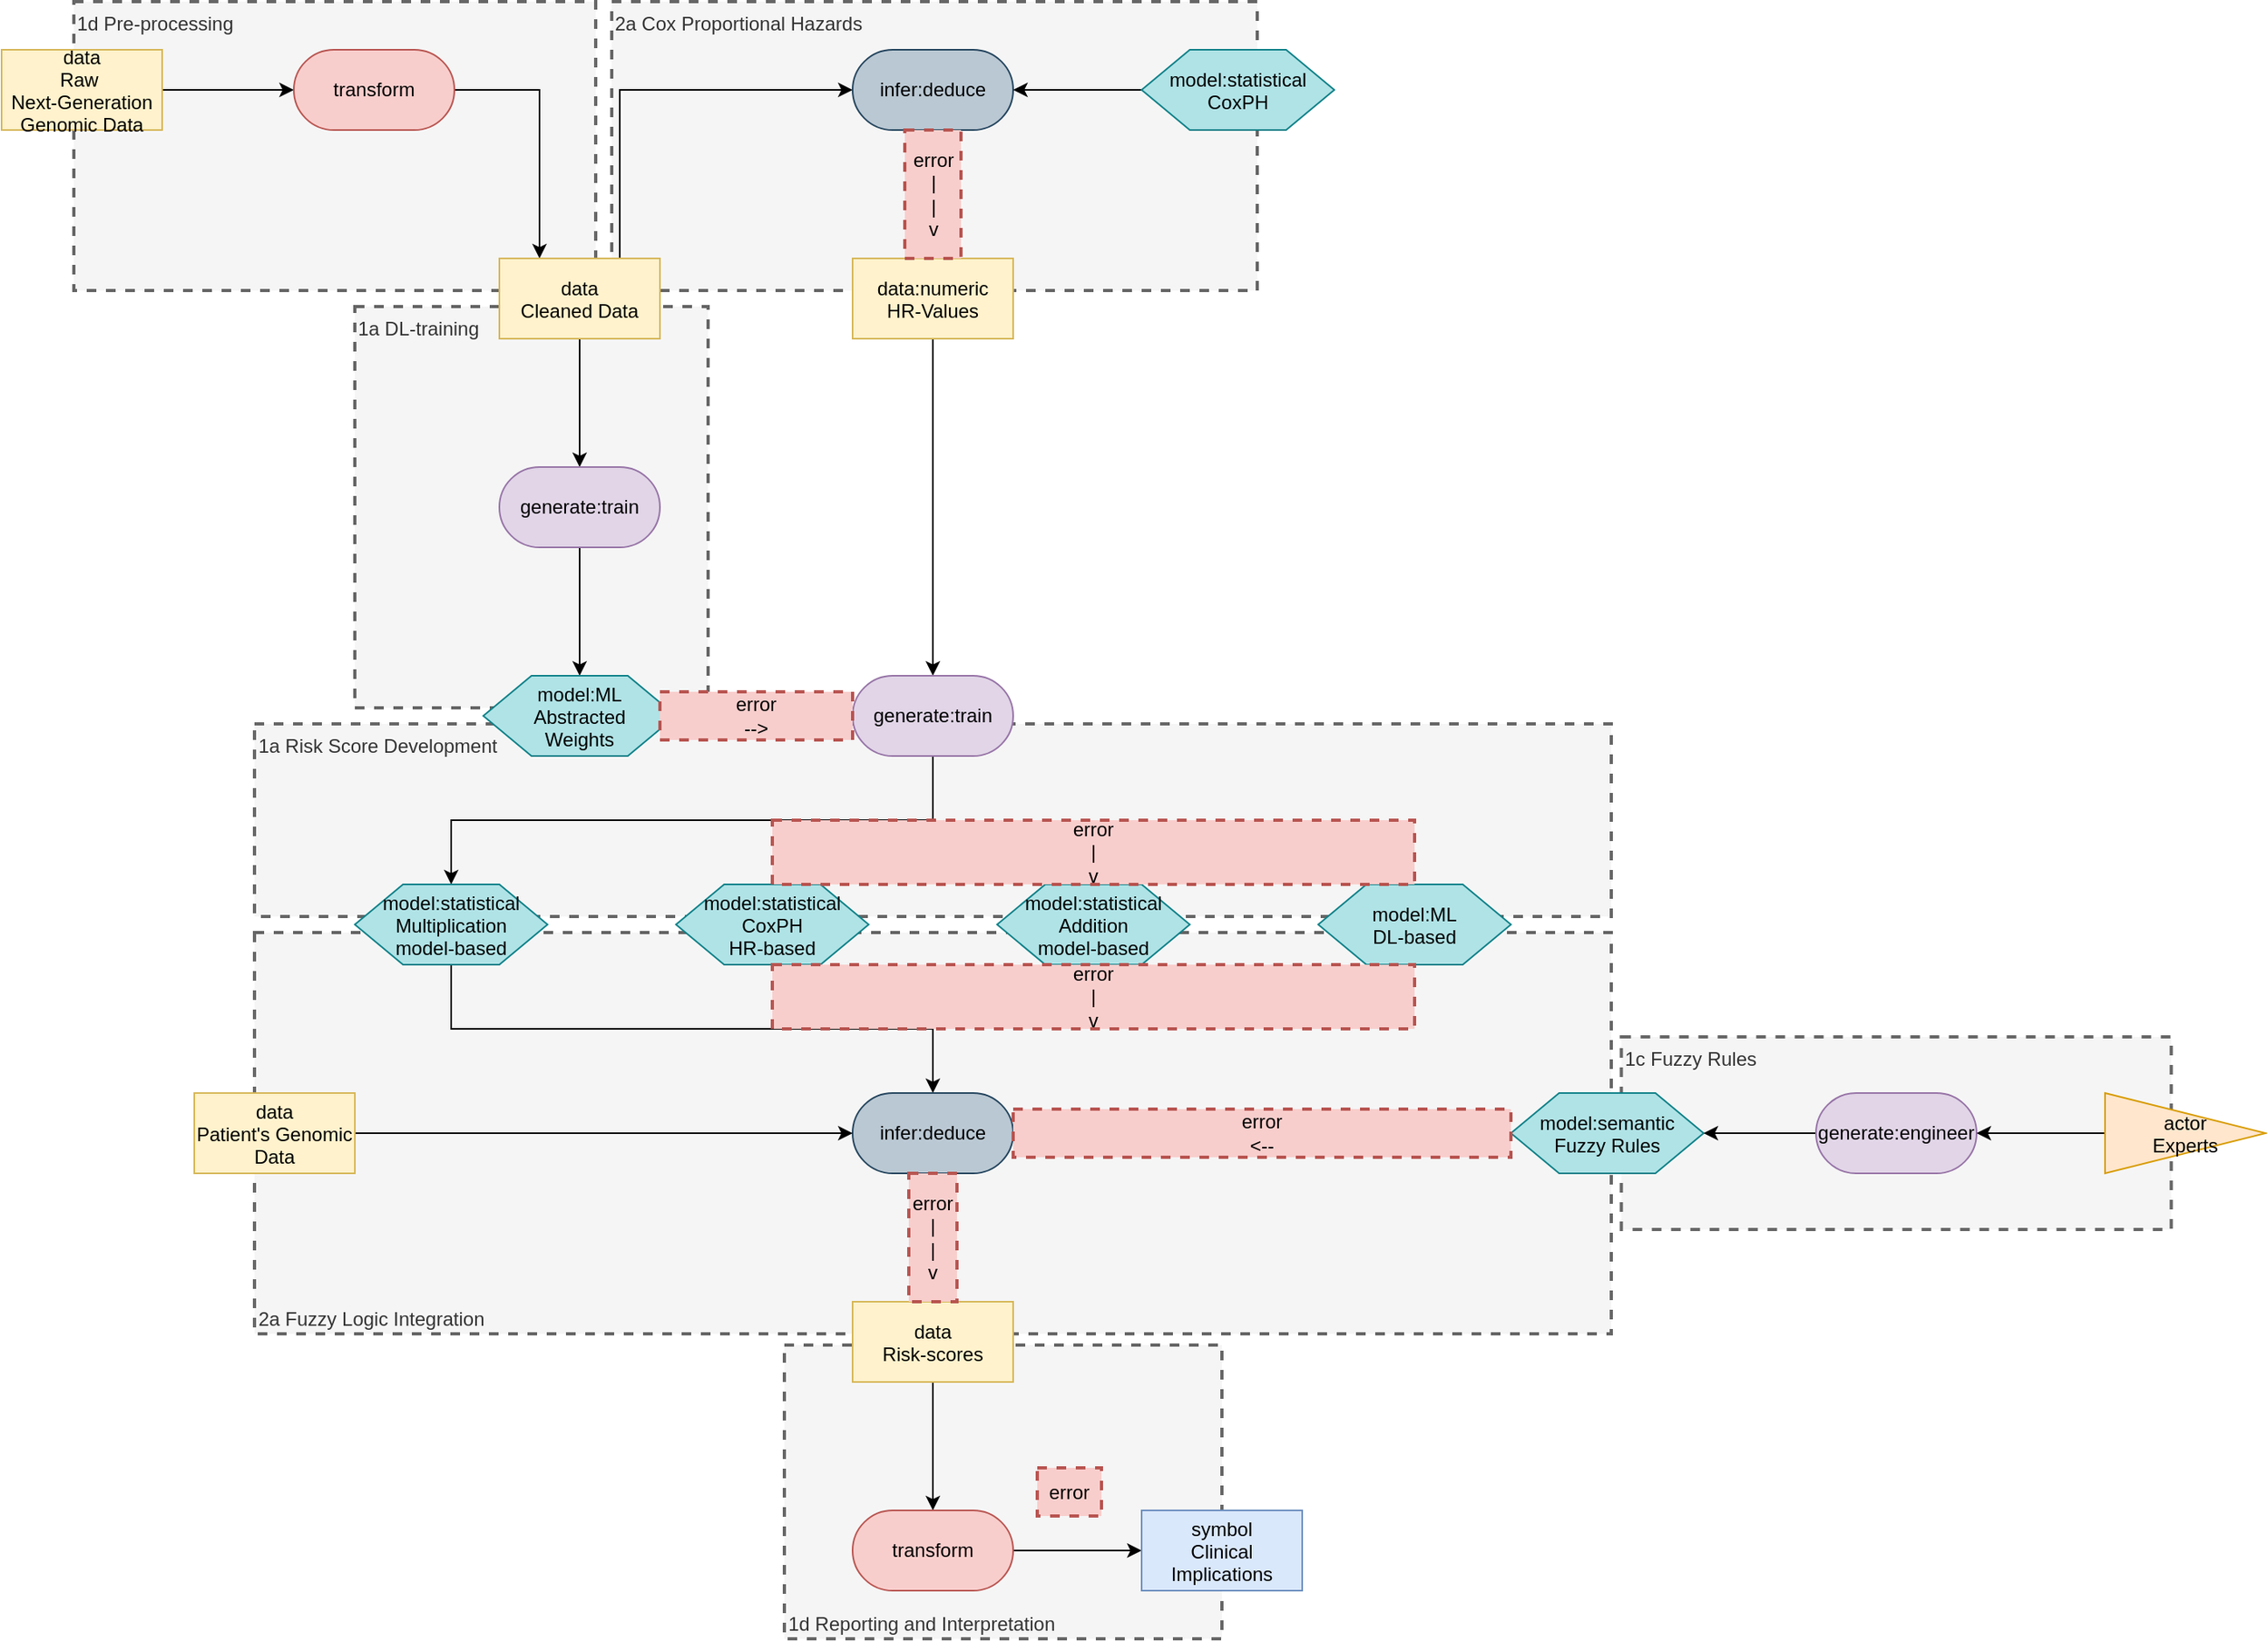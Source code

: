 <mxfile version="27.1.5" pages="2">
  <diagram name="Page-1" id="kZbkJSmVtyUM7UVVc8-C">
    <mxGraphModel dx="2777" dy="1842" grid="1" gridSize="10" guides="1" tooltips="1" connect="1" arrows="1" fold="1" page="1" pageScale="1" pageWidth="1654" pageHeight="1169" math="0" shadow="0">
      <root>
        <mxCell id="0" />
        <mxCell id="1" parent="0" />
        <mxCell id="-Ie7jToLpXOAUQVlz_J3-22" value="1d Reporting and Interpretation" style="text;html=1;align=left;verticalAlign=bottom;whiteSpace=wrap;rounded=0;dashed=1;fillColor=#f5f5f5;fontColor=#333333;strokeColor=#666666;strokeWidth=2;" parent="1" name="text" vertex="1">
          <mxGeometry x="-1044.5" y="-258" width="272.5" height="183" as="geometry" />
        </mxCell>
        <mxCell id="-Ie7jToLpXOAUQVlz_J3-21" value="1c Fuzzy Rules" style="text;html=1;align=left;verticalAlign=top;whiteSpace=wrap;rounded=0;dashed=1;fillColor=#f5f5f5;fontColor=#333333;strokeColor=#666666;strokeWidth=2;" parent="1" name="text" vertex="1">
          <mxGeometry x="-523.25" y="-450" width="342.5" height="120" as="geometry" />
        </mxCell>
        <mxCell id="-Ie7jToLpXOAUQVlz_J3-20" value="2a Fuzzy Logic Integration" style="text;html=1;align=left;verticalAlign=bottom;whiteSpace=wrap;rounded=0;dashed=1;fillColor=#f5f5f5;fontColor=#333333;strokeColor=#666666;strokeWidth=2;" parent="1" name="text" vertex="1">
          <mxGeometry x="-1374.5" y="-515" width="845" height="250" as="geometry" />
        </mxCell>
        <mxCell id="-Ie7jToLpXOAUQVlz_J3-19" value="1a Risk Score Development" style="text;html=1;align=left;verticalAlign=top;whiteSpace=wrap;rounded=0;dashed=1;fillColor=#f5f5f5;fontColor=#333333;strokeColor=#666666;strokeWidth=2;" parent="1" name="text" vertex="1">
          <mxGeometry x="-1374.5" y="-645" width="845" height="120" as="geometry" />
        </mxCell>
        <mxCell id="-Ie7jToLpXOAUQVlz_J3-6" value="1a DL-training" style="text;html=1;align=left;verticalAlign=top;whiteSpace=wrap;rounded=0;dashed=1;fillColor=#f5f5f5;fontColor=#333333;strokeColor=#666666;strokeWidth=2;" parent="1" name="text" vertex="1">
          <mxGeometry x="-1312" y="-905" width="220" height="250" as="geometry" />
        </mxCell>
        <mxCell id="-Ie7jToLpXOAUQVlz_J3-4" value="2a Cox Proportional Hazards" style="text;html=1;align=left;verticalAlign=top;whiteSpace=wrap;rounded=0;dashed=1;fillColor=#f5f5f5;fontColor=#333333;strokeColor=#666666;strokeWidth=2;" parent="1" name="text" vertex="1">
          <mxGeometry x="-1152" y="-1095" width="402" height="180" as="geometry" />
        </mxCell>
        <mxCell id="-Ie7jToLpXOAUQVlz_J3-1" value="1d Pre-processing" style="text;html=1;align=left;verticalAlign=top;whiteSpace=wrap;rounded=0;dashed=1;fillColor=#f5f5f5;fontColor=#333333;strokeColor=#666666;strokeWidth=2;" parent="1" name="text" vertex="1">
          <mxGeometry x="-1487" y="-1095" width="325" height="180" as="geometry" />
        </mxCell>
        <mxCell id="WEB-YRFAWU7NIcEx4cvq-3" style="edgeStyle=orthogonalEdgeStyle;rounded=0;orthogonalLoop=1;jettySize=auto;html=1;exitX=1;exitY=0.5;exitDx=0;exitDy=0;entryX=0;entryY=0.5;entryDx=0;entryDy=0;" parent="1" source="WEB-YRFAWU7NIcEx4cvq-1" target="WEB-YRFAWU7NIcEx4cvq-2" edge="1">
          <mxGeometry relative="1" as="geometry" />
        </mxCell>
        <mxCell id="WEB-YRFAWU7NIcEx4cvq-1" value="data&#xa;Raw &#xa;Next-Generation&#xa;Genomic Data" style="rectangle;fillColor=#fff2cc;strokeColor=#d6b656;" parent="1" name="data" vertex="1">
          <mxGeometry x="-1532" y="-1065" width="100" height="50" as="geometry" />
        </mxCell>
        <mxCell id="-Ie7jToLpXOAUQVlz_J3-11" style="edgeStyle=orthogonalEdgeStyle;rounded=0;orthogonalLoop=1;jettySize=auto;html=1;exitX=1;exitY=0.5;exitDx=0;exitDy=0;entryX=0.25;entryY=0;entryDx=0;entryDy=0;" parent="1" source="WEB-YRFAWU7NIcEx4cvq-2" target="WEB-YRFAWU7NIcEx4cvq-4" edge="1">
          <mxGeometry relative="1" as="geometry" />
        </mxCell>
        <mxCell id="WEB-YRFAWU7NIcEx4cvq-2" value="transform" style="rounded=1;whiteSpace=wrap;html=1;arcSize=50;fillColor=#f8cecc;strokeColor=#b85450;" parent="1" name="transform" vertex="1">
          <mxGeometry x="-1350" y="-1065" width="100" height="50" as="geometry" />
        </mxCell>
        <mxCell id="-Ie7jToLpXOAUQVlz_J3-8" style="edgeStyle=orthogonalEdgeStyle;rounded=0;orthogonalLoop=1;jettySize=auto;html=1;exitX=0.5;exitY=1;exitDx=0;exitDy=0;entryX=0.5;entryY=0;entryDx=0;entryDy=0;" parent="1" source="WEB-YRFAWU7NIcEx4cvq-4" target="WEB-YRFAWU7NIcEx4cvq-14" edge="1">
          <mxGeometry relative="1" as="geometry" />
        </mxCell>
        <mxCell id="-Ie7jToLpXOAUQVlz_J3-15" style="edgeStyle=orthogonalEdgeStyle;rounded=0;orthogonalLoop=1;jettySize=auto;html=1;exitX=0.75;exitY=0;exitDx=0;exitDy=0;entryX=0;entryY=0.5;entryDx=0;entryDy=0;" parent="1" source="WEB-YRFAWU7NIcEx4cvq-4" target="WEB-YRFAWU7NIcEx4cvq-6" edge="1">
          <mxGeometry relative="1" as="geometry" />
        </mxCell>
        <mxCell id="WEB-YRFAWU7NIcEx4cvq-4" value="data&#xa;Cleaned Data" style="rectangle;fillColor=#fff2cc;strokeColor=#d6b656;" parent="1" name="data" vertex="1">
          <mxGeometry x="-1222" y="-935" width="100" height="50" as="geometry" />
        </mxCell>
        <mxCell id="WEB-YRFAWU7NIcEx4cvq-6" value="infer:deduce" style="rounded=1;whiteSpace=wrap;html=1;arcSize=50;fillColor=#bac8d3;strokeColor=#23445d;" parent="1" name="infer:deduce" vertex="1">
          <mxGeometry x="-1002" y="-1065" width="100" height="50" as="geometry" />
        </mxCell>
        <mxCell id="WEB-YRFAWU7NIcEx4cvq-10" style="edgeStyle=orthogonalEdgeStyle;rounded=0;orthogonalLoop=1;jettySize=auto;html=1;exitX=0;exitY=0.5;exitDx=0;exitDy=0;entryX=1;entryY=0.5;entryDx=0;entryDy=0;" parent="1" source="WEB-YRFAWU7NIcEx4cvq-9" target="WEB-YRFAWU7NIcEx4cvq-6" edge="1">
          <mxGeometry relative="1" as="geometry" />
        </mxCell>
        <mxCell id="WEB-YRFAWU7NIcEx4cvq-9" value="model:statistical&#xa;CoxPH" style="shape=hexagon;perimeter=hexagonPerimeter2;fillColor=#b0e3e6;strokeColor=#0e8088;" parent="1" name="model" vertex="1">
          <mxGeometry x="-822" y="-1065" width="120" height="50" as="geometry" />
        </mxCell>
        <mxCell id="WEB-YRFAWU7NIcEx4cvq-19" style="edgeStyle=orthogonalEdgeStyle;rounded=0;orthogonalLoop=1;jettySize=auto;html=1;exitX=0.5;exitY=1;exitDx=0;exitDy=0;entryX=0.5;entryY=0;entryDx=0;entryDy=0;" parent="1" source="WEB-YRFAWU7NIcEx4cvq-11" target="WEB-YRFAWU7NIcEx4cvq-18" edge="1">
          <mxGeometry relative="1" as="geometry" />
        </mxCell>
        <mxCell id="WEB-YRFAWU7NIcEx4cvq-11" value="data:numeric&#xa;HR-Values" style="rectangle;fillColor=#fff2cc;strokeColor=#d6b656;" parent="1" name="data" vertex="1">
          <mxGeometry x="-1002" y="-935" width="100" height="50" as="geometry" />
        </mxCell>
        <mxCell id="WEB-YRFAWU7NIcEx4cvq-13" value="&lt;div&gt;error&lt;/div&gt;&lt;div&gt;|&lt;/div&gt;&lt;div&gt;|&lt;/div&gt;&lt;div&gt;v&lt;/div&gt;" style="text;html=1;align=center;verticalAlign=middle;whiteSpace=wrap;rounded=0;dashed=1;fillColor=#f8cecc;strokeColor=#b85450;strokeWidth=2;" parent="1" name="text" vertex="1">
          <mxGeometry x="-969.5" y="-1015" width="35" height="80" as="geometry" />
        </mxCell>
        <mxCell id="-Ie7jToLpXOAUQVlz_J3-13" style="edgeStyle=orthogonalEdgeStyle;rounded=0;orthogonalLoop=1;jettySize=auto;html=1;exitX=0.5;exitY=1;exitDx=0;exitDy=0;entryX=0.5;entryY=0;entryDx=0;entryDy=0;" parent="1" source="WEB-YRFAWU7NIcEx4cvq-14" target="WEB-YRFAWU7NIcEx4cvq-16" edge="1">
          <mxGeometry relative="1" as="geometry" />
        </mxCell>
        <mxCell id="WEB-YRFAWU7NIcEx4cvq-14" value="generate:train" style="rounded=1;whiteSpace=wrap;html=1;arcSize=50;fillColor=#e1d5e7;strokeColor=#9673a6;" parent="1" name="generate:train" vertex="1">
          <mxGeometry x="-1222" y="-805" width="100" height="50" as="geometry" />
        </mxCell>
        <mxCell id="WEB-YRFAWU7NIcEx4cvq-16" value="model:ML&#xa;Abstracted&#xa;Weights" style="shape=hexagon;perimeter=hexagonPerimeter2;fillColor=#b0e3e6;strokeColor=#0e8088;" parent="1" name="model" vertex="1">
          <mxGeometry x="-1232" y="-675" width="120" height="50" as="geometry" />
        </mxCell>
        <mxCell id="-Ie7jToLpXOAUQVlz_J3-17" style="edgeStyle=orthogonalEdgeStyle;rounded=0;orthogonalLoop=1;jettySize=auto;html=1;exitX=0.5;exitY=1;exitDx=0;exitDy=0;entryX=0.5;entryY=0;entryDx=0;entryDy=0;" parent="1" source="WEB-YRFAWU7NIcEx4cvq-18" target="WEB-YRFAWU7NIcEx4cvq-23" edge="1">
          <mxGeometry relative="1" as="geometry" />
        </mxCell>
        <mxCell id="WEB-YRFAWU7NIcEx4cvq-18" value="generate:train" style="rounded=1;whiteSpace=wrap;html=1;arcSize=50;fillColor=#e1d5e7;strokeColor=#9673a6;" parent="1" name="generate:train" vertex="1">
          <mxGeometry x="-1002" y="-675" width="100" height="50" as="geometry" />
        </mxCell>
        <mxCell id="WEB-YRFAWU7NIcEx4cvq-21" value="&lt;div&gt;error&lt;/div&gt;&lt;div&gt;--&amp;gt;&lt;/div&gt;" style="text;html=1;align=center;verticalAlign=middle;whiteSpace=wrap;rounded=0;dashed=1;fillColor=#f8cecc;strokeColor=#b85450;strokeWidth=2;" parent="1" name="text" vertex="1">
          <mxGeometry x="-1122" y="-665" width="120" height="30" as="geometry" />
        </mxCell>
        <mxCell id="WEB-YRFAWU7NIcEx4cvq-22" value="model:ML&#xa;DL-based" style="shape=hexagon;perimeter=hexagonPerimeter2;fillColor=#b0e3e6;strokeColor=#0e8088;" parent="1" name="model" vertex="1">
          <mxGeometry x="-712" y="-545" width="120" height="50" as="geometry" />
        </mxCell>
        <mxCell id="WEB-YRFAWU7NIcEx4cvq-30" style="edgeStyle=orthogonalEdgeStyle;rounded=0;orthogonalLoop=1;jettySize=auto;html=1;exitX=0.5;exitY=1;exitDx=0;exitDy=0;entryX=0.5;entryY=0;entryDx=0;entryDy=0;" parent="1" source="WEB-YRFAWU7NIcEx4cvq-23" target="WEB-YRFAWU7NIcEx4cvq-29" edge="1">
          <mxGeometry relative="1" as="geometry" />
        </mxCell>
        <mxCell id="WEB-YRFAWU7NIcEx4cvq-23" value="model:statistical&#xa;Multiplication&#xa;model-based" style="shape=hexagon;perimeter=hexagonPerimeter2;fillColor=#b0e3e6;strokeColor=#0e8088;" parent="1" name="model" vertex="1">
          <mxGeometry x="-1312" y="-545" width="120" height="50" as="geometry" />
        </mxCell>
        <mxCell id="WEB-YRFAWU7NIcEx4cvq-24" value="model:statistical&#xa;CoxPH&#xa;HR-based" style="shape=hexagon;perimeter=hexagonPerimeter2;fillColor=#b0e3e6;strokeColor=#0e8088;" parent="1" name="model" vertex="1">
          <mxGeometry x="-1112" y="-545" width="120" height="50" as="geometry" />
        </mxCell>
        <mxCell id="WEB-YRFAWU7NIcEx4cvq-25" value="model:statistical&#xa;Addition&#xa;model-based" style="shape=hexagon;perimeter=hexagonPerimeter2;fillColor=#b0e3e6;strokeColor=#0e8088;" parent="1" name="model" vertex="1">
          <mxGeometry x="-912" y="-545" width="120" height="50" as="geometry" />
        </mxCell>
        <mxCell id="WEB-YRFAWU7NIcEx4cvq-28" value="&lt;div&gt;error&lt;/div&gt;&lt;div&gt;|&lt;/div&gt;&lt;div&gt;v&lt;/div&gt;" style="text;html=1;align=center;verticalAlign=middle;whiteSpace=wrap;rounded=0;dashed=1;fillColor=#f8cecc;strokeColor=#b85450;strokeWidth=2;" parent="1" name="text" vertex="1">
          <mxGeometry x="-1052" y="-585" width="400" height="40" as="geometry" />
        </mxCell>
        <mxCell id="WEB-YRFAWU7NIcEx4cvq-29" value="infer:deduce" style="rounded=1;whiteSpace=wrap;html=1;arcSize=50;fillColor=#bac8d3;strokeColor=#23445d;" parent="1" name="infer:deduce" vertex="1">
          <mxGeometry x="-1002" y="-415" width="100" height="50" as="geometry" />
        </mxCell>
        <mxCell id="WEB-YRFAWU7NIcEx4cvq-31" value="&lt;div&gt;error&lt;/div&gt;&lt;div&gt;|&lt;/div&gt;&lt;div&gt;v&lt;/div&gt;" style="text;html=1;align=center;verticalAlign=middle;whiteSpace=wrap;rounded=0;dashed=1;fillColor=#f8cecc;strokeColor=#b85450;strokeWidth=2;" parent="1" name="text" vertex="1">
          <mxGeometry x="-1052" y="-495" width="400" height="40" as="geometry" />
        </mxCell>
        <mxCell id="WEB-YRFAWU7NIcEx4cvq-33" style="edgeStyle=orthogonalEdgeStyle;rounded=0;orthogonalLoop=1;jettySize=auto;html=1;entryX=0;entryY=0.5;entryDx=0;entryDy=0;" parent="1" source="WEB-YRFAWU7NIcEx4cvq-32" target="WEB-YRFAWU7NIcEx4cvq-29" edge="1">
          <mxGeometry relative="1" as="geometry" />
        </mxCell>
        <mxCell id="WEB-YRFAWU7NIcEx4cvq-32" value="data&#xa;Patient&#39;s Genomic&#xa;Data" style="rectangle;fillColor=#fff2cc;strokeColor=#d6b656;" parent="1" name="data" vertex="1">
          <mxGeometry x="-1412" y="-415" width="100" height="50" as="geometry" />
        </mxCell>
        <mxCell id="WEB-YRFAWU7NIcEx4cvq-34" value="model:semantic&#xa;Fuzzy Rules" style="shape=hexagon;perimeter=hexagonPerimeter2;fillColor=#b0e3e6;strokeColor=#0e8088;" parent="1" name="model" vertex="1">
          <mxGeometry x="-592" y="-415" width="120" height="50" as="geometry" />
        </mxCell>
        <mxCell id="WEB-YRFAWU7NIcEx4cvq-36" value="&lt;div&gt;error&lt;/div&gt;&lt;div&gt;&amp;lt;--&lt;/div&gt;" style="text;html=1;align=center;verticalAlign=middle;whiteSpace=wrap;rounded=0;dashed=1;fillColor=#f8cecc;strokeColor=#b85450;strokeWidth=2;" parent="1" name="text" vertex="1">
          <mxGeometry x="-902" y="-405" width="310" height="30" as="geometry" />
        </mxCell>
        <mxCell id="WEB-YRFAWU7NIcEx4cvq-38" value="" style="edgeStyle=orthogonalEdgeStyle;rounded=0;orthogonalLoop=1;jettySize=auto;html=1;" parent="1" source="WEB-YRFAWU7NIcEx4cvq-37" target="WEB-YRFAWU7NIcEx4cvq-34" edge="1">
          <mxGeometry relative="1" as="geometry" />
        </mxCell>
        <mxCell id="WEB-YRFAWU7NIcEx4cvq-37" value="generate:engineer" style="rounded=1;whiteSpace=wrap;html=1;arcSize=50;fillColor=#e1d5e7;strokeColor=#9673a6;" parent="1" name="generate:engineer" vertex="1">
          <mxGeometry x="-402" y="-415" width="100" height="50" as="geometry" />
        </mxCell>
        <mxCell id="WEB-YRFAWU7NIcEx4cvq-40" style="edgeStyle=orthogonalEdgeStyle;rounded=0;orthogonalLoop=1;jettySize=auto;html=1;exitX=0;exitY=0.5;exitDx=0;exitDy=0;entryX=1;entryY=0.5;entryDx=0;entryDy=0;" parent="1" source="WEB-YRFAWU7NIcEx4cvq-39" target="WEB-YRFAWU7NIcEx4cvq-37" edge="1">
          <mxGeometry relative="1" as="geometry" />
        </mxCell>
        <mxCell id="WEB-YRFAWU7NIcEx4cvq-39" value="actor&#xa;Experts" style="triangle;fillColor=#ffe6cc;strokeColor=#d79b00;" parent="1" name="actor" vertex="1">
          <mxGeometry x="-222" y="-415" width="100" height="50" as="geometry" />
        </mxCell>
        <mxCell id="-Ie7jToLpXOAUQVlz_J3-23" style="edgeStyle=orthogonalEdgeStyle;rounded=0;orthogonalLoop=1;jettySize=auto;html=1;exitX=0.5;exitY=1;exitDx=0;exitDy=0;entryX=0.5;entryY=0;entryDx=0;entryDy=0;" parent="1" source="WEB-YRFAWU7NIcEx4cvq-41" target="WEB-YRFAWU7NIcEx4cvq-44" edge="1">
          <mxGeometry relative="1" as="geometry" />
        </mxCell>
        <mxCell id="WEB-YRFAWU7NIcEx4cvq-41" value="data&#xa;Risk-scores" style="rectangle;fillColor=#fff2cc;strokeColor=#d6b656;" parent="1" name="data" vertex="1" tooltip="⚠️ Node not part of any valid pattern.">
          <mxGeometry x="-1002" y="-285" width="100" height="50" as="geometry" />
        </mxCell>
        <mxCell id="WEB-YRFAWU7NIcEx4cvq-43" value="&lt;div&gt;error&lt;/div&gt;&lt;div&gt;|&lt;/div&gt;&lt;div&gt;|&lt;/div&gt;&lt;div&gt;v&lt;/div&gt;" style="text;html=1;align=center;verticalAlign=middle;whiteSpace=wrap;rounded=0;dashed=1;fillColor=#f8cecc;strokeColor=#b85450;strokeWidth=2;" parent="1" name="text" vertex="1">
          <mxGeometry x="-967" y="-365" width="30" height="80" as="geometry" />
        </mxCell>
        <mxCell id="WEB-YRFAWU7NIcEx4cvq-47" style="edgeStyle=orthogonalEdgeStyle;rounded=0;orthogonalLoop=1;jettySize=auto;html=1;exitX=1;exitY=0.5;exitDx=0;exitDy=0;entryX=0;entryY=0.5;entryDx=0;entryDy=0;" parent="1" source="WEB-YRFAWU7NIcEx4cvq-44" target="WEB-YRFAWU7NIcEx4cvq-46" edge="1">
          <mxGeometry relative="1" as="geometry" />
        </mxCell>
        <mxCell id="WEB-YRFAWU7NIcEx4cvq-44" value="transform" style="rounded=1;whiteSpace=wrap;html=1;arcSize=50;fillColor=#f8cecc;strokeColor=#b85450;" parent="1" name="transform" vertex="1" tooltip="⚠️ Node not part of any valid pattern.">
          <mxGeometry x="-1002" y="-155" width="100" height="50" as="geometry" />
        </mxCell>
        <mxCell id="WEB-YRFAWU7NIcEx4cvq-46" value="symbol&#xa;Clinical&#xa;Implications" style="rectangle;fillColor=#dae8fc;strokeColor=#6c8ebf;" parent="1" name="symbol" vertex="1" tooltip="⚠️ Node not part of any valid pattern.">
          <mxGeometry x="-822" y="-155" width="100" height="50" as="geometry" />
        </mxCell>
        <mxCell id="WEB-YRFAWU7NIcEx4cvq-48" value="error" style="text;html=1;align=center;verticalAlign=middle;whiteSpace=wrap;rounded=0;dashed=1;fillColor=#f8cecc;strokeColor=#b85450;strokeWidth=2;" parent="1" name="text" vertex="1">
          <mxGeometry x="-887" y="-181.5" width="40" height="30" as="geometry" />
        </mxCell>
      </root>
    </mxGraphModel>
  </diagram>
  <diagram id="VyHs859PfH9tEIZQRCBm" name="Page-2">
    <mxGraphModel dx="4605" dy="1587" grid="1" gridSize="10" guides="1" tooltips="1" connect="1" arrows="1" fold="1" page="1" pageScale="1" pageWidth="1654" pageHeight="1169" math="0" shadow="0">
      <root>
        <mxCell id="0" />
        <mxCell id="1" parent="0" />
        <mxCell id="S5YxyzSxN2zKThiT_8id-1" value="1c Fuzzy Rules" style="text;html=1;align=left;verticalAlign=top;whiteSpace=wrap;rounded=0;dashed=1;fillColor=#ffe6cc;strokeColor=#d79b00;strokeWidth=2;" name="text" vertex="1" parent="1">
          <mxGeometry x="-527" y="723.25" width="350" height="117.5" as="geometry" />
        </mxCell>
        <mxCell id="S5YxyzSxN2zKThiT_8id-2" value="1d Reporting and Interpretation" style="text;html=1;align=left;verticalAlign=bottom;whiteSpace=wrap;rounded=0;dashed=1;fillColor=#d5e8d4;strokeColor=#82b366;strokeWidth=2;" name="text" vertex="1" parent="1">
          <mxGeometry x="-1057" y="917" width="260" height="180" as="geometry" />
        </mxCell>
        <mxCell id="S5YxyzSxN2zKThiT_8id-3" value="2a Fuzzy Logic Integration" style="text;html=1;align=left;verticalAlign=bottom;whiteSpace=wrap;rounded=0;dashed=1;fillColor=#d5e8d4;strokeColor=#82b366;strokeWidth=2;" name="text" vertex="1" parent="1">
          <mxGeometry x="-1437" y="657" width="900" height="250" as="geometry" />
        </mxCell>
        <mxCell id="S5YxyzSxN2zKThiT_8id-4" value="1a Risk Score Development" style="text;html=1;align=left;verticalAlign=top;whiteSpace=wrap;rounded=0;dashed=1;fillColor=#dae8fc;strokeColor=#6c8ebf;strokeWidth=2;" name="text" vertex="1" parent="1">
          <mxGeometry x="-1437" y="523" width="900" height="120" as="geometry" />
        </mxCell>
        <mxCell id="S5YxyzSxN2zKThiT_8id-5" value="1a DL-training" style="text;html=1;align=left;verticalAlign=top;whiteSpace=wrap;rounded=0;dashed=1;fillColor=#ffe6cc;strokeColor=#d79b00;strokeWidth=2;" name="text" vertex="1" parent="1">
          <mxGeometry x="-1307" y="263" width="220" height="250" as="geometry" />
        </mxCell>
        <mxCell id="S5YxyzSxN2zKThiT_8id-6" value="2a Cox Proportional Hazards (CoxPH) Model Application" style="text;html=1;align=left;verticalAlign=top;whiteSpace=wrap;rounded=0;dashed=1;fillColor=#f8cecc;strokeColor=#b85450;strokeWidth=2;" name="text" vertex="1" parent="1">
          <mxGeometry x="-1167" y="73" width="360" height="180" as="geometry" />
        </mxCell>
        <mxCell id="S5YxyzSxN2zKThiT_8id-7" value="1d Pre-processing" style="text;html=1;align=left;verticalAlign=top;whiteSpace=wrap;rounded=0;dashed=1;fillColor=#ffe6cc;strokeColor=#d79b00;strokeWidth=2;" name="text" vertex="1" parent="1">
          <mxGeometry x="-1477" y="73" width="300" height="180" as="geometry" />
        </mxCell>
        <mxCell id="S5YxyzSxN2zKThiT_8id-8" style="edgeStyle=orthogonalEdgeStyle;rounded=0;orthogonalLoop=1;jettySize=auto;html=1;exitX=1;exitY=0.5;exitDx=0;exitDy=0;entryX=0;entryY=0.5;entryDx=0;entryDy=0;" edge="1" parent="1" source="S5YxyzSxN2zKThiT_8id-9" target="S5YxyzSxN2zKThiT_8id-11">
          <mxGeometry relative="1" as="geometry" />
        </mxCell>
        <mxCell id="S5YxyzSxN2zKThiT_8id-9" value="data&#xa;Raw&#xa;Next-Generation&#xa;Genomic Data" style="rectangle;fillColor=#fff2cc;strokeColor=#d6b656;" name="data" vertex="1" parent="1">
          <mxGeometry x="-1527" y="103" width="100" height="50" as="geometry" />
        </mxCell>
        <mxCell id="S5YxyzSxN2zKThiT_8id-10" style="edgeStyle=orthogonalEdgeStyle;rounded=0;orthogonalLoop=1;jettySize=auto;html=1;exitX=1;exitY=0.5;exitDx=0;exitDy=0;entryX=0.25;entryY=0;entryDx=0;entryDy=0;" edge="1" parent="1" source="S5YxyzSxN2zKThiT_8id-11" target="S5YxyzSxN2zKThiT_8id-14">
          <mxGeometry relative="1" as="geometry" />
        </mxCell>
        <mxCell id="S5YxyzSxN2zKThiT_8id-11" value="transform" style="rounded=1;whiteSpace=wrap;html=1;arcSize=50;fillColor=#f8cecc;strokeColor=#b85450;" name="transform" vertex="1" parent="1">
          <mxGeometry x="-1347" y="103" width="100" height="50" as="geometry" />
        </mxCell>
        <mxCell id="S5YxyzSxN2zKThiT_8id-12" style="edgeStyle=orthogonalEdgeStyle;rounded=0;orthogonalLoop=1;jettySize=auto;html=1;exitX=0.75;exitY=0;exitDx=0;exitDy=0;entryX=0;entryY=0.5;entryDx=0;entryDy=0;" edge="1" parent="1" source="S5YxyzSxN2zKThiT_8id-14" target="S5YxyzSxN2zKThiT_8id-16">
          <mxGeometry relative="1" as="geometry" />
        </mxCell>
        <mxCell id="S5YxyzSxN2zKThiT_8id-13" style="edgeStyle=orthogonalEdgeStyle;rounded=0;orthogonalLoop=1;jettySize=auto;html=1;entryX=0.5;entryY=0;entryDx=0;entryDy=0;" edge="1" parent="1" source="S5YxyzSxN2zKThiT_8id-14" target="S5YxyzSxN2zKThiT_8id-22">
          <mxGeometry relative="1" as="geometry" />
        </mxCell>
        <mxCell id="S5YxyzSxN2zKThiT_8id-14" value="data&#xa;Cleaned Data" style="rectangle;fillColor=#fff2cc;strokeColor=#d6b656;" name="data" vertex="1" parent="1">
          <mxGeometry x="-1217" y="233" width="100" height="50" as="geometry" />
        </mxCell>
        <mxCell id="S5YxyzSxN2zKThiT_8id-15" style="edgeStyle=orthogonalEdgeStyle;rounded=0;orthogonalLoop=1;jettySize=auto;html=1;exitX=0.5;exitY=1;exitDx=0;exitDy=0;entryX=0.5;entryY=0;entryDx=0;entryDy=0;" edge="1" parent="1" source="S5YxyzSxN2zKThiT_8id-16" target="S5YxyzSxN2zKThiT_8id-20">
          <mxGeometry relative="1" as="geometry" />
        </mxCell>
        <mxCell id="S5YxyzSxN2zKThiT_8id-16" value="infer:deduce" style="rounded=1;whiteSpace=wrap;html=1;arcSize=50;fillColor=#bac8d3;strokeColor=#23445d;" name="infer:deduce" vertex="1" tooltip="⚠️ Node not part of any valid pattern." parent="1">
          <mxGeometry x="-1037" y="103" width="100" height="50" as="geometry" />
        </mxCell>
        <mxCell id="S5YxyzSxN2zKThiT_8id-17" style="edgeStyle=orthogonalEdgeStyle;rounded=0;orthogonalLoop=1;jettySize=auto;html=1;entryX=1;entryY=0.5;entryDx=0;entryDy=0;" edge="1" parent="1" source="S5YxyzSxN2zKThiT_8id-18" target="S5YxyzSxN2zKThiT_8id-16">
          <mxGeometry relative="1" as="geometry" />
        </mxCell>
        <object label="model:statistical&#xa;CoxPH" tooltip="case-based&#xa;dynamic&#xa;hybrid&#xa;ML&#xa;rule-based&#xa;semantic&#xa;static&#xa;statisic&#xa;statistical" id="S5YxyzSxN2zKThiT_8id-18">
          <mxCell style="shape=hexagon;perimeter=hexagonPerimeter2;fillColor=#b0e3e6;strokeColor=#0e8088;size=0.19;" name="model" vertex="1" tooltip="⚠️ Node not part of any valid pattern." parent="1">
            <mxGeometry x="-857" y="103" width="105" height="50" as="geometry" />
          </mxCell>
        </object>
        <mxCell id="S5YxyzSxN2zKThiT_8id-19" style="edgeStyle=orthogonalEdgeStyle;rounded=0;orthogonalLoop=1;jettySize=auto;html=1;exitX=0.5;exitY=1;exitDx=0;exitDy=0;entryX=0.5;entryY=0;entryDx=0;entryDy=0;" edge="1" parent="1" source="S5YxyzSxN2zKThiT_8id-20" target="S5YxyzSxN2zKThiT_8id-29">
          <mxGeometry relative="1" as="geometry" />
        </mxCell>
        <mxCell id="S5YxyzSxN2zKThiT_8id-20" value="data:numeric&#xa;HR-Values" style="rectangle;fillColor=#fff2cc;strokeColor=#d6b656;" name="data" vertex="1" parent="1">
          <mxGeometry x="-1037" y="233" width="100" height="50" as="geometry" />
        </mxCell>
        <mxCell id="S5YxyzSxN2zKThiT_8id-21" style="edgeStyle=orthogonalEdgeStyle;rounded=0;orthogonalLoop=1;jettySize=auto;html=1;exitX=0.5;exitY=1;exitDx=0;exitDy=0;entryX=0.5;entryY=0;entryDx=0;entryDy=0;" edge="1" parent="1" source="S5YxyzSxN2zKThiT_8id-22" target="S5YxyzSxN2zKThiT_8id-24">
          <mxGeometry relative="1" as="geometry" />
        </mxCell>
        <mxCell id="S5YxyzSxN2zKThiT_8id-22" value="generate:train" style="rounded=1;whiteSpace=wrap;html=1;arcSize=50;fillColor=#e1d5e7;strokeColor=#9673a6;" name="generate:train" vertex="1" parent="1">
          <mxGeometry x="-1217" y="363" width="100" height="50" as="geometry" />
        </mxCell>
        <mxCell id="S5YxyzSxN2zKThiT_8id-23" style="edgeStyle=orthogonalEdgeStyle;rounded=0;orthogonalLoop=1;jettySize=auto;html=1;exitX=1;exitY=0.5;exitDx=0;exitDy=0;entryX=0;entryY=0.5;entryDx=0;entryDy=0;" edge="1" parent="1" source="S5YxyzSxN2zKThiT_8id-24" target="S5YxyzSxN2zKThiT_8id-29">
          <mxGeometry relative="1" as="geometry" />
        </mxCell>
        <object label="model:ML&#xa;Abstracted&#xa;Weights" tooltip="case-based&#xa;dynamic&#xa;hybrid&#xa;ML&#xa;rule-based&#xa;semantic&#xa;static&#xa;statisic&#xa;statistical" id="S5YxyzSxN2zKThiT_8id-24">
          <mxCell style="shape=hexagon;perimeter=hexagonPerimeter2;fillColor=#b0e3e6;strokeColor=#0e8088;size=0.19;" name="model" vertex="1" tooltip="⚠️ Node not part of any valid pattern." parent="1">
            <mxGeometry x="-1219.5" y="493" width="105" height="50" as="geometry" />
          </mxCell>
        </object>
        <mxCell id="S5YxyzSxN2zKThiT_8id-25" style="edgeStyle=orthogonalEdgeStyle;rounded=0;orthogonalLoop=1;jettySize=auto;html=1;exitX=0.5;exitY=1;exitDx=0;exitDy=0;entryX=0.5;entryY=0;entryDx=0;entryDy=0;" edge="1" parent="1" source="S5YxyzSxN2zKThiT_8id-29">
          <mxGeometry relative="1" as="geometry">
            <mxPoint x="-1102" y="643" as="targetPoint" />
          </mxGeometry>
        </mxCell>
        <mxCell id="S5YxyzSxN2zKThiT_8id-26" style="edgeStyle=orthogonalEdgeStyle;rounded=0;orthogonalLoop=1;jettySize=auto;html=1;exitX=0.5;exitY=1;exitDx=0;exitDy=0;entryX=0.5;entryY=0;entryDx=0;entryDy=0;" edge="1" parent="1" source="S5YxyzSxN2zKThiT_8id-29">
          <mxGeometry relative="1" as="geometry">
            <mxPoint x="-1332" y="643" as="targetPoint" />
          </mxGeometry>
        </mxCell>
        <mxCell id="S5YxyzSxN2zKThiT_8id-27" style="edgeStyle=orthogonalEdgeStyle;rounded=0;orthogonalLoop=1;jettySize=auto;html=1;exitX=0.5;exitY=1;exitDx=0;exitDy=0;entryX=0.5;entryY=0;entryDx=0;entryDy=0;" edge="1" parent="1" source="S5YxyzSxN2zKThiT_8id-29">
          <mxGeometry relative="1" as="geometry">
            <mxPoint x="-872" y="643" as="targetPoint" />
          </mxGeometry>
        </mxCell>
        <mxCell id="S5YxyzSxN2zKThiT_8id-28" style="edgeStyle=orthogonalEdgeStyle;rounded=0;orthogonalLoop=1;jettySize=auto;html=1;exitX=0.5;exitY=1;exitDx=0;exitDy=0;entryX=0.5;entryY=0;entryDx=0;entryDy=0;" edge="1" parent="1" source="S5YxyzSxN2zKThiT_8id-29">
          <mxGeometry relative="1" as="geometry">
            <mxPoint x="-642" y="643" as="targetPoint" />
          </mxGeometry>
        </mxCell>
        <mxCell id="S5YxyzSxN2zKThiT_8id-29" value="generate:train" style="rounded=1;whiteSpace=wrap;html=1;arcSize=50;fillColor=#e1d5e7;strokeColor=#9673a6;" name="generate:train" vertex="1" parent="1">
          <mxGeometry x="-1037" y="493" width="100" height="50" as="geometry" />
        </mxCell>
        <mxCell id="S5YxyzSxN2zKThiT_8id-30" style="edgeStyle=orthogonalEdgeStyle;rounded=0;orthogonalLoop=1;jettySize=auto;html=1;exitX=0.5;exitY=1;exitDx=0;exitDy=0;entryX=0.5;entryY=0;entryDx=0;entryDy=0;" edge="1" parent="1" source="S5YxyzSxN2zKThiT_8id-31" target="S5YxyzSxN2zKThiT_8id-39">
          <mxGeometry relative="1" as="geometry" />
        </mxCell>
        <object label="model:statistical&#xa;CoxPH&#xa;HR-based" tooltip="case-based&#xa;dynamic&#xa;hybrid&#xa;ML&#xa;rule-based&#xa;semantic&#xa;static&#xa;statisic&#xa;statistical" id="S5YxyzSxN2zKThiT_8id-31">
          <mxCell style="shape=hexagon;perimeter=hexagonPerimeter2;fillColor=#b0e3e6;strokeColor=#0e8088;size=0.19;" name="model" vertex="1" parent="1">
            <mxGeometry x="-1157" y="627" width="105" height="50" as="geometry" />
          </mxCell>
        </object>
        <mxCell id="S5YxyzSxN2zKThiT_8id-32" style="edgeStyle=orthogonalEdgeStyle;rounded=0;orthogonalLoop=1;jettySize=auto;html=1;exitX=0.5;exitY=1;exitDx=0;exitDy=0;entryX=0.5;entryY=0;entryDx=0;entryDy=0;" edge="1" parent="1" source="S5YxyzSxN2zKThiT_8id-33" target="S5YxyzSxN2zKThiT_8id-39">
          <mxGeometry relative="1" as="geometry" />
        </mxCell>
        <object label="model:statistical&#xa;Multiplication&#xa;model-based" tooltip="case-based&#xa;dynamic&#xa;hybrid&#xa;ML&#xa;rule-based&#xa;semantic&#xa;static&#xa;statisic&#xa;statistical" id="S5YxyzSxN2zKThiT_8id-33">
          <mxCell style="shape=hexagon;perimeter=hexagonPerimeter2;fillColor=#b0e3e6;strokeColor=#0e8088;size=0.19;" name="model" vertex="1" parent="1">
            <mxGeometry x="-1387" y="627" width="105" height="50" as="geometry" />
          </mxCell>
        </object>
        <mxCell id="S5YxyzSxN2zKThiT_8id-34" style="edgeStyle=orthogonalEdgeStyle;rounded=0;orthogonalLoop=1;jettySize=auto;html=1;exitX=0.5;exitY=1;exitDx=0;exitDy=0;entryX=0.5;entryY=0;entryDx=0;entryDy=0;" edge="1" parent="1" source="S5YxyzSxN2zKThiT_8id-35" target="S5YxyzSxN2zKThiT_8id-39">
          <mxGeometry relative="1" as="geometry" />
        </mxCell>
        <object label="model:statistical&#xa;Addition&#xa;model-based" tooltip="case-based&#xa;dynamic&#xa;hybrid&#xa;ML&#xa;rule-based&#xa;semantic&#xa;static&#xa;statisic&#xa;statistical" id="S5YxyzSxN2zKThiT_8id-35">
          <mxCell style="shape=hexagon;perimeter=hexagonPerimeter2;fillColor=#b0e3e6;strokeColor=#0e8088;size=0.19;" name="model" vertex="1" parent="1">
            <mxGeometry x="-927" y="627" width="105" height="50" as="geometry" />
          </mxCell>
        </object>
        <mxCell id="S5YxyzSxN2zKThiT_8id-36" style="edgeStyle=orthogonalEdgeStyle;rounded=0;orthogonalLoop=1;jettySize=auto;html=1;exitX=0.5;exitY=1;exitDx=0;exitDy=0;entryX=0.5;entryY=0;entryDx=0;entryDy=0;" edge="1" parent="1" source="S5YxyzSxN2zKThiT_8id-37" target="S5YxyzSxN2zKThiT_8id-39">
          <mxGeometry relative="1" as="geometry" />
        </mxCell>
        <object label="model:ML&#xa;DL-based" tooltip="case-based&#xa;dynamic&#xa;hybrid&#xa;ML&#xa;rule-based&#xa;semantic&#xa;static&#xa;statisic&#xa;statistical" id="S5YxyzSxN2zKThiT_8id-37">
          <mxCell style="shape=hexagon;perimeter=hexagonPerimeter2;fillColor=#b0e3e6;strokeColor=#0e8088;size=0.19;" name="model" vertex="1" parent="1">
            <mxGeometry x="-697" y="627" width="105" height="50" as="geometry" />
          </mxCell>
        </object>
        <mxCell id="S5YxyzSxN2zKThiT_8id-38" style="edgeStyle=orthogonalEdgeStyle;rounded=0;orthogonalLoop=1;jettySize=auto;html=1;exitX=0.5;exitY=1;exitDx=0;exitDy=0;entryX=0.5;entryY=0;entryDx=0;entryDy=0;" edge="1" parent="1" source="S5YxyzSxN2zKThiT_8id-39" target="S5YxyzSxN2zKThiT_8id-49">
          <mxGeometry relative="1" as="geometry" />
        </mxCell>
        <mxCell id="S5YxyzSxN2zKThiT_8id-39" value="infer:deduce" style="rounded=1;whiteSpace=wrap;html=1;arcSize=50;fillColor=#bac8d3;strokeColor=#23445d;" name="infer:deduce" vertex="1" tooltip="⚠️ Node not part of any valid pattern." parent="1">
          <mxGeometry x="-1037" y="757" width="100" height="50" as="geometry" />
        </mxCell>
        <mxCell id="S5YxyzSxN2zKThiT_8id-40" style="edgeStyle=orthogonalEdgeStyle;rounded=0;orthogonalLoop=1;jettySize=auto;html=1;exitX=1;exitY=0.5;exitDx=0;exitDy=0;entryX=0;entryY=0.5;entryDx=0;entryDy=0;" edge="1" parent="1" source="S5YxyzSxN2zKThiT_8id-41" target="S5YxyzSxN2zKThiT_8id-39">
          <mxGeometry relative="1" as="geometry" />
        </mxCell>
        <mxCell id="S5YxyzSxN2zKThiT_8id-41" value="data&#xa;Patient&#39;s Genomic&#xa;Data" style="rectangle;fillColor=#fff2cc;strokeColor=#d6b656;" name="data" vertex="1" tooltip="⚠️ Node not part of any valid pattern." parent="1">
          <mxGeometry x="-1487" y="757" width="100" height="50" as="geometry" />
        </mxCell>
        <mxCell id="S5YxyzSxN2zKThiT_8id-42" style="edgeStyle=orthogonalEdgeStyle;rounded=0;orthogonalLoop=1;jettySize=auto;html=1;entryX=1;entryY=0.5;entryDx=0;entryDy=0;" edge="1" parent="1" source="S5YxyzSxN2zKThiT_8id-43" target="S5YxyzSxN2zKThiT_8id-39">
          <mxGeometry relative="1" as="geometry" />
        </mxCell>
        <object label="model:semantic&#xa;Fuzzy Rules" tooltip="case-based&#xa;dynamic&#xa;hybrid&#xa;ML&#xa;rule-based&#xa;semantic&#xa;static&#xa;statisic&#xa;statistical" id="S5YxyzSxN2zKThiT_8id-43">
          <mxCell style="shape=hexagon;perimeter=hexagonPerimeter2;fillColor=#b0e3e6;strokeColor=#0e8088;size=0.19;" name="model" vertex="1" parent="1">
            <mxGeometry x="-592" y="757" width="105" height="50" as="geometry" />
          </mxCell>
        </object>
        <mxCell id="S5YxyzSxN2zKThiT_8id-44" style="edgeStyle=orthogonalEdgeStyle;rounded=0;orthogonalLoop=1;jettySize=auto;html=1;entryX=1;entryY=0.5;entryDx=0;entryDy=0;" edge="1" parent="1" source="S5YxyzSxN2zKThiT_8id-45" target="S5YxyzSxN2zKThiT_8id-43">
          <mxGeometry relative="1" as="geometry" />
        </mxCell>
        <mxCell id="S5YxyzSxN2zKThiT_8id-45" value="generate:engineer" style="rounded=1;whiteSpace=wrap;html=1;arcSize=50;fillColor=#e1d5e7;strokeColor=#9673a6;" name="generate:engineer" vertex="1" parent="1">
          <mxGeometry x="-407" y="757" width="100" height="50" as="geometry" />
        </mxCell>
        <mxCell id="S5YxyzSxN2zKThiT_8id-46" style="edgeStyle=orthogonalEdgeStyle;rounded=0;orthogonalLoop=1;jettySize=auto;html=1;entryX=1;entryY=0.5;entryDx=0;entryDy=0;" edge="1" parent="1" source="S5YxyzSxN2zKThiT_8id-47" target="S5YxyzSxN2zKThiT_8id-45">
          <mxGeometry relative="1" as="geometry" />
        </mxCell>
        <mxCell id="S5YxyzSxN2zKThiT_8id-47" value="actor&#xa;Experts" style="triangle;fillColor=#ffe6cc;strokeColor=#d79b00;" name="actor" vertex="1" parent="1">
          <mxGeometry x="-227" y="757" width="100" height="50" as="geometry" />
        </mxCell>
        <mxCell id="S5YxyzSxN2zKThiT_8id-48" style="edgeStyle=orthogonalEdgeStyle;rounded=0;orthogonalLoop=1;jettySize=auto;html=1;exitX=0.5;exitY=1;exitDx=0;exitDy=0;entryX=0.5;entryY=0;entryDx=0;entryDy=0;" edge="1" parent="1" source="S5YxyzSxN2zKThiT_8id-49" target="S5YxyzSxN2zKThiT_8id-51">
          <mxGeometry relative="1" as="geometry" />
        </mxCell>
        <mxCell id="S5YxyzSxN2zKThiT_8id-49" value="data&#xa;Risk-scores" style="rectangle;fillColor=#fff2cc;strokeColor=#d6b656;" name="data" vertex="1" parent="1">
          <mxGeometry x="-1037" y="887" width="100" height="50" as="geometry" />
        </mxCell>
        <mxCell id="S5YxyzSxN2zKThiT_8id-50" style="edgeStyle=orthogonalEdgeStyle;rounded=0;orthogonalLoop=1;jettySize=auto;html=1;exitX=1;exitY=0.5;exitDx=0;exitDy=0;entryX=0;entryY=0.5;entryDx=0;entryDy=0;" edge="1" parent="1" source="S5YxyzSxN2zKThiT_8id-51" target="S5YxyzSxN2zKThiT_8id-52">
          <mxGeometry relative="1" as="geometry" />
        </mxCell>
        <mxCell id="S5YxyzSxN2zKThiT_8id-51" value="transform" style="rounded=1;whiteSpace=wrap;html=1;arcSize=50;fillColor=#f8cecc;strokeColor=#b85450;" name="transform" vertex="1" parent="1">
          <mxGeometry x="-1037" y="1017" width="100" height="50" as="geometry" />
        </mxCell>
        <mxCell id="S5YxyzSxN2zKThiT_8id-52" value="symbol&#xa;Clinical&#xa;Implications" style="rectangle;fillColor=#dae8fc;strokeColor=#6c8ebf;" name="symbol" vertex="1" tooltip="⚠️ Node not part of any valid pattern." parent="1">
          <mxGeometry x="-852" y="1017" width="100" height="50" as="geometry" />
        </mxCell>
      </root>
    </mxGraphModel>
  </diagram>
</mxfile>
